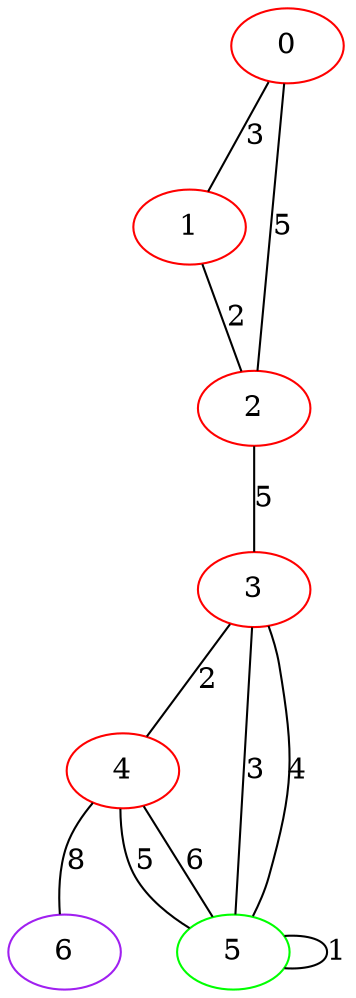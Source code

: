 graph "" {
0 [color=red, weight=1];
1 [color=red, weight=1];
2 [color=red, weight=1];
3 [color=red, weight=1];
4 [color=red, weight=1];
5 [color=green, weight=2];
6 [color=purple, weight=4];
0 -- 1  [key=0, label=3];
0 -- 2  [key=0, label=5];
1 -- 2  [key=0, label=2];
2 -- 3  [key=0, label=5];
3 -- 4  [key=0, label=2];
3 -- 5  [key=0, label=3];
3 -- 5  [key=1, label=4];
4 -- 5  [key=0, label=5];
4 -- 5  [key=1, label=6];
4 -- 6  [key=0, label=8];
5 -- 5  [key=0, label=1];
}
